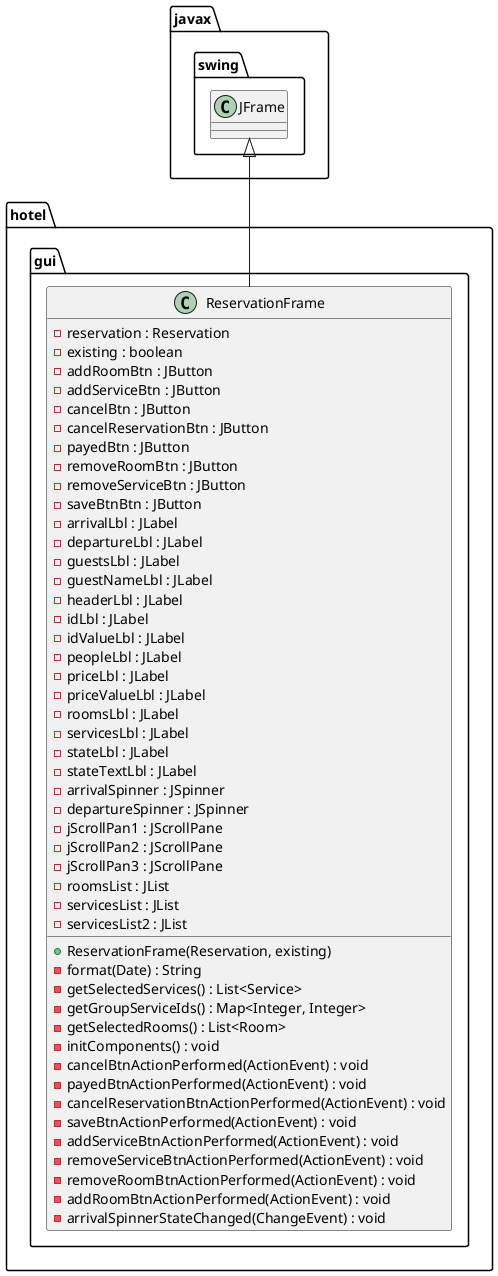 @startuml

class hotel.gui.ReservationFrame {
    - reservation : Reservation
    - existing : boolean
    - addRoomBtn : JButton
    - addServiceBtn : JButton
    - cancelBtn : JButton
    - cancelReservationBtn : JButton
    - payedBtn : JButton
    - removeRoomBtn : JButton
    - removeServiceBtn : JButton
    - saveBtnBtn : JButton
    - arrivalLbl : JLabel
    - departureLbl : JLabel
    - guestsLbl : JLabel
    - guestNameLbl : JLabel
    - headerLbl : JLabel
    - idLbl : JLabel
    - idValueLbl : JLabel
    - peopleLbl : JLabel
    - priceLbl : JLabel
    - priceValueLbl : JLabel
    - roomsLbl : JLabel
    - servicesLbl : JLabel
    - stateLbl : JLabel
    - stateTextLbl : JLabel
    - arrivalSpinner : JSpinner
    - departureSpinner : JSpinner
    - jScrollPan1 : JScrollPane
    - jScrollPan2 : JScrollPane
    - jScrollPan3 : JScrollPane
    - roomsList : JList
    - servicesList : JList
    - servicesList2 : JList
    + ReservationFrame(Reservation, existing)
    - format(Date) : String
    - getSelectedServices() : List<Service>
    - getGroupServiceIds() : Map<Integer, Integer>
    - getSelectedRooms() : List<Room>
    - initComponents() : void
    - cancelBtnActionPerformed(ActionEvent) : void
    - payedBtnActionPerformed(ActionEvent) : void
    - cancelReservationBtnActionPerformed(ActionEvent) : void
    - saveBtnActionPerformed(ActionEvent) : void
    - addServiceBtnActionPerformed(ActionEvent) : void
    - removeServiceBtnActionPerformed(ActionEvent) : void
    - removeRoomBtnActionPerformed(ActionEvent) : void
    - addRoomBtnActionPerformed(ActionEvent) : void
    - arrivalSpinnerStateChanged(ChangeEvent) : void
}

javax.swing.JFrame <|-- hotel.gui.ReservationFrame

@enduml